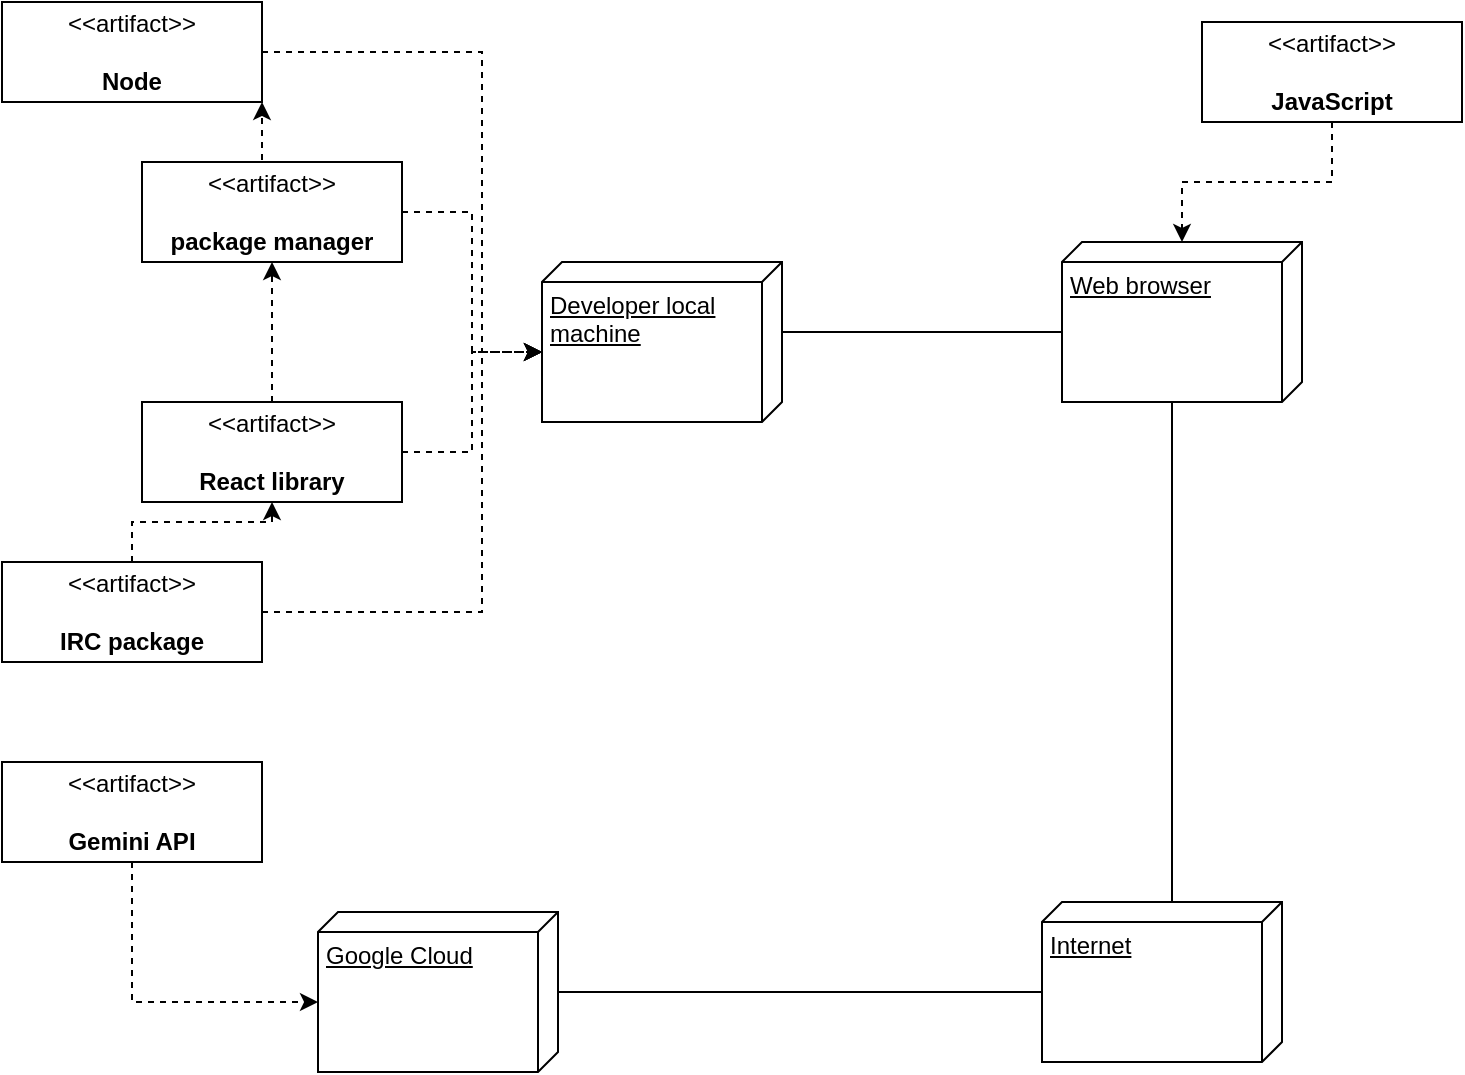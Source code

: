 <mxfile version="26.1.1">
  <diagram name="Page-1" id="TaaWKufmCiINxwB22ElQ">
    <mxGraphModel dx="934" dy="525" grid="1" gridSize="10" guides="1" tooltips="1" connect="1" arrows="1" fold="1" page="1" pageScale="1" pageWidth="827" pageHeight="1169" math="0" shadow="0">
      <root>
        <mxCell id="0" />
        <mxCell id="1" parent="0" />
        <mxCell id="v7qtOB8DZMsNz9gtIh2f-1" value="Developer local machine" style="verticalAlign=top;align=left;spacingTop=8;spacingLeft=2;spacingRight=12;shape=cube;size=10;direction=south;fontStyle=4;html=1;whiteSpace=wrap;" vertex="1" parent="1">
          <mxGeometry x="350" y="240" width="120" height="80" as="geometry" />
        </mxCell>
        <mxCell id="v7qtOB8DZMsNz9gtIh2f-2" value="&amp;lt;&amp;lt;artifact&amp;gt;&amp;gt;&lt;br&gt;&lt;br&gt;&lt;b&gt;Node&lt;/b&gt;" style="html=1;align=center;verticalAlign=middle;dashed=0;whiteSpace=wrap;" vertex="1" parent="1">
          <mxGeometry x="80" y="110" width="130" height="50" as="geometry" />
        </mxCell>
        <mxCell id="v7qtOB8DZMsNz9gtIh2f-15" style="edgeStyle=orthogonalEdgeStyle;rounded=0;orthogonalLoop=1;jettySize=auto;html=1;exitX=0.5;exitY=0;exitDx=0;exitDy=0;entryX=1;entryY=1;entryDx=0;entryDy=0;dashed=1;" edge="1" parent="1" source="v7qtOB8DZMsNz9gtIh2f-4" target="v7qtOB8DZMsNz9gtIh2f-2">
          <mxGeometry relative="1" as="geometry" />
        </mxCell>
        <mxCell id="v7qtOB8DZMsNz9gtIh2f-4" value="&amp;lt;&amp;lt;artifact&amp;gt;&amp;gt;&lt;br&gt;&lt;span style=&quot;color: rgba(0, 0, 0, 0); font-family: monospace; font-size: 0px; text-align: start; text-wrap-mode: nowrap;&quot;&gt;%3CmxGraphModel%3E%3Croot%3E%3CmxCell%20id%3D%220%22%2F%3E%3CmxCell%20id%3D%221%22%20parent%3D%220%22%2F%3E%3CmxCell%20id%3D%222%22%20value%3D%22%26amp%3Blt%3B%26amp%3Blt%3Bartifact%26amp%3Bgt%3B%26amp%3Bgt%3B%26lt%3Bbr%26gt%3B%26lt%3Bbr%26gt%3B%26lt%3Bb%26gt%3BNode%26lt%3B%2Fb%26gt%3B%22%20style%3D%22html%3D1%3Balign%3Dcenter%3BverticalAlign%3Dmiddle%3Bdashed%3D0%3BwhiteSpace%3Dwrap%3B%22%20vertex%3D%221%22%20parent%3D%221%22%3E%3CmxGeometry%20x%3D%22270%22%20y%3D%22120%22%20width%3D%22130%22%20height%3D%2250%22%20as%3D%22geometry%22%2F%3E%3C%2FmxCell%3E%3C%2Froot%3E%3C%2FmxGraphModel%3E&lt;/span&gt;&lt;br&gt;&lt;b&gt;package manager&lt;/b&gt;" style="html=1;align=center;verticalAlign=middle;dashed=0;whiteSpace=wrap;" vertex="1" parent="1">
          <mxGeometry x="150" y="190" width="130" height="50" as="geometry" />
        </mxCell>
        <mxCell id="v7qtOB8DZMsNz9gtIh2f-13" style="edgeStyle=orthogonalEdgeStyle;rounded=0;orthogonalLoop=1;jettySize=auto;html=1;exitX=0.5;exitY=0;exitDx=0;exitDy=0;entryX=0.5;entryY=1;entryDx=0;entryDy=0;dashed=1;" edge="1" parent="1" source="v7qtOB8DZMsNz9gtIh2f-5" target="v7qtOB8DZMsNz9gtIh2f-6">
          <mxGeometry relative="1" as="geometry" />
        </mxCell>
        <mxCell id="v7qtOB8DZMsNz9gtIh2f-5" value="&amp;lt;&amp;lt;artifact&amp;gt;&amp;gt;&lt;br&gt;&lt;span style=&quot;color: rgba(0, 0, 0, 0); font-family: monospace; font-size: 0px; text-align: start; text-wrap-mode: nowrap;&quot;&gt;%3CmxGraphModel%3E%3Croot%3E%3CmxCell%20id%3D%220%22%2F%3E%3CmxCell%20id%3D%221%22%20parent%3D%220%22%2F%3E%3CmxCell%20id%3D%222%22%20value%3D%22%26amp%3Blt%3B%26amp%3Blt%3Bartifact%26amp%3Bgt%3B%26amp%3Bgt%3B%26lt%3Bbr%26gt%3B%26lt%3Bbr%26gt%3B%26lt%3Bb%26gt%3BNode%26lt%3B%2Fb%26gt%3B%22%20style%3D%22html%3D1%3Balign%3Dcenter%3BverticalAlign%3Dmiddle%3Bdashed%3D0%3BwhiteSpace%3Dwrap%3B%22%20vertex%3D%221%22%20parent%3D%221%22%3E%3CmxGeometry%20x%3D%22270%22%20y%3D%22120%22%20width%3D%22130%22%20height%3D%2250%22%20as%3D%22geometry%22%2F%3E%3C%2FmxCell%3E%3C%2Froot%3E%3C%2FmxGraphModel%3E&lt;/span&gt;&lt;br&gt;&lt;b&gt;IRC package&lt;/b&gt;" style="html=1;align=center;verticalAlign=middle;dashed=0;whiteSpace=wrap;" vertex="1" parent="1">
          <mxGeometry x="80" y="390" width="130" height="50" as="geometry" />
        </mxCell>
        <mxCell id="v7qtOB8DZMsNz9gtIh2f-14" style="edgeStyle=orthogonalEdgeStyle;rounded=0;orthogonalLoop=1;jettySize=auto;html=1;exitX=0.5;exitY=0;exitDx=0;exitDy=0;entryX=0.5;entryY=1;entryDx=0;entryDy=0;dashed=1;" edge="1" parent="1" source="v7qtOB8DZMsNz9gtIh2f-6" target="v7qtOB8DZMsNz9gtIh2f-4">
          <mxGeometry relative="1" as="geometry" />
        </mxCell>
        <mxCell id="v7qtOB8DZMsNz9gtIh2f-6" value="&amp;lt;&amp;lt;artifact&amp;gt;&amp;gt;&lt;br&gt;&lt;span style=&quot;color: rgba(0, 0, 0, 0); font-family: monospace; font-size: 0px; text-align: start; text-wrap-mode: nowrap;&quot;&gt;%3CmxGraphModel%3E%3Croot%3E%3CmxCell%20id%3D%220%22%2F%3E%3CmxCell%20id%3D%221%22%20parent%3D%220%22%2F%3E%3CmxCell%20id%3D%222%22%20value%3D%22%26amp%3Blt%3B%26amp%3Blt%3Bartifact%26amp%3Bgt%3B%26amp%3Bgt%3B%26lt%3Bbr%26gt%3B%26lt%3Bbr%26gt%3B%26lt%3Bb%26gt%3BNode%26lt%3B%2Fb%26gt%3B%22%20style%3D%22html%3D1%3Balign%3Dcenter%3BverticalAlign%3Dmiddle%3Bdashed%3D0%3BwhiteSpace%3Dwrap%3B%22%20vertex%3D%221%22%20parent%3D%221%22%3E%3CmxGeometry%20x%3D%22270%22%20y%3D%22120%22%20width%3D%22130%22%20height%3D%2250%22%20as%3D%22geometry%22%2F%3E%3C%2FmxCell%3E%3C%2Froot%3E%3C%2FmxGraphModel%3E&lt;/span&gt;&lt;br&gt;&lt;b&gt;React library&lt;/b&gt;" style="html=1;align=center;verticalAlign=middle;dashed=0;whiteSpace=wrap;" vertex="1" parent="1">
          <mxGeometry x="150" y="310" width="130" height="50" as="geometry" />
        </mxCell>
        <mxCell id="v7qtOB8DZMsNz9gtIh2f-7" style="edgeStyle=orthogonalEdgeStyle;rounded=0;orthogonalLoop=1;jettySize=auto;html=1;exitX=0.5;exitY=1;exitDx=0;exitDy=0;" edge="1" parent="1" source="v7qtOB8DZMsNz9gtIh2f-5" target="v7qtOB8DZMsNz9gtIh2f-5">
          <mxGeometry relative="1" as="geometry" />
        </mxCell>
        <mxCell id="v7qtOB8DZMsNz9gtIh2f-17" style="edgeStyle=orthogonalEdgeStyle;rounded=0;orthogonalLoop=1;jettySize=auto;html=1;exitX=1;exitY=0.5;exitDx=0;exitDy=0;entryX=0;entryY=0;entryDx=45;entryDy=120;entryPerimeter=0;dashed=1;" edge="1" parent="1" source="v7qtOB8DZMsNz9gtIh2f-4" target="v7qtOB8DZMsNz9gtIh2f-1">
          <mxGeometry relative="1" as="geometry" />
        </mxCell>
        <mxCell id="v7qtOB8DZMsNz9gtIh2f-18" style="edgeStyle=orthogonalEdgeStyle;rounded=0;orthogonalLoop=1;jettySize=auto;html=1;exitX=1;exitY=0.5;exitDx=0;exitDy=0;entryX=0;entryY=0;entryDx=45;entryDy=120;entryPerimeter=0;dashed=1;" edge="1" parent="1" source="v7qtOB8DZMsNz9gtIh2f-6" target="v7qtOB8DZMsNz9gtIh2f-1">
          <mxGeometry relative="1" as="geometry" />
        </mxCell>
        <mxCell id="v7qtOB8DZMsNz9gtIh2f-19" style="edgeStyle=orthogonalEdgeStyle;rounded=0;orthogonalLoop=1;jettySize=auto;html=1;exitX=1;exitY=0.5;exitDx=0;exitDy=0;entryX=0;entryY=0;entryDx=45;entryDy=120;entryPerimeter=0;dashed=1;" edge="1" parent="1" source="v7qtOB8DZMsNz9gtIh2f-2" target="v7qtOB8DZMsNz9gtIh2f-1">
          <mxGeometry relative="1" as="geometry">
            <Array as="points">
              <mxPoint x="320" y="135" />
              <mxPoint x="320" y="285" />
            </Array>
          </mxGeometry>
        </mxCell>
        <mxCell id="v7qtOB8DZMsNz9gtIh2f-21" style="edgeStyle=orthogonalEdgeStyle;rounded=0;orthogonalLoop=1;jettySize=auto;html=1;exitX=1;exitY=0.5;exitDx=0;exitDy=0;entryX=0;entryY=0;entryDx=45;entryDy=120;entryPerimeter=0;dashed=1;" edge="1" parent="1" source="v7qtOB8DZMsNz9gtIh2f-5" target="v7qtOB8DZMsNz9gtIh2f-1">
          <mxGeometry relative="1" as="geometry">
            <Array as="points">
              <mxPoint x="320" y="415" />
              <mxPoint x="320" y="285" />
            </Array>
          </mxGeometry>
        </mxCell>
        <mxCell id="v7qtOB8DZMsNz9gtIh2f-22" value="Web browser" style="verticalAlign=top;align=left;spacingTop=8;spacingLeft=2;spacingRight=12;shape=cube;size=10;direction=south;fontStyle=4;html=1;whiteSpace=wrap;" vertex="1" parent="1">
          <mxGeometry x="610" y="230" width="120" height="80" as="geometry" />
        </mxCell>
        <mxCell id="v7qtOB8DZMsNz9gtIh2f-23" value="Google Cloud" style="verticalAlign=top;align=left;spacingTop=8;spacingLeft=2;spacingRight=12;shape=cube;size=10;direction=south;fontStyle=4;html=1;whiteSpace=wrap;" vertex="1" parent="1">
          <mxGeometry x="238" y="565" width="120" height="80" as="geometry" />
        </mxCell>
        <mxCell id="v7qtOB8DZMsNz9gtIh2f-24" value="&amp;lt;&amp;lt;artifact&amp;gt;&amp;gt;&lt;br&gt;&lt;span style=&quot;color: rgba(0, 0, 0, 0); font-family: monospace; font-size: 0px; text-align: start; text-wrap-mode: nowrap;&quot;&gt;%3CmxGraphModel%3E%3Croot%3E%3CmxCell%20id%3D%220%22%2F%3E%3CmxCell%20id%3D%221%22%20parent%3D%220%22%2F%3E%3CmxCell%20id%3D%222%22%20value%3D%22%26amp%3Blt%3B%26amp%3Blt%3Bartifact%26amp%3Bgt%3B%26amp%3Bgt%3B%26lt%3Bbr%26gt%3B%26lt%3Bbr%26gt%3B%26lt%3Bb%26gt%3BNode%26lt%3B%2Fb%26gt%3B%22%20style%3D%22html%3D1%3Balign%3Dcenter%3BverticalAlign%3Dmiddle%3Bdashed%3D0%3BwhiteSpace%3Dwrap%3B%22%20vertex%3D%221%22%20parent%3D%221%22%3E%3CmxGeometry%20x%3D%22270%22%20y%3D%22120%22%20width%3D%22130%22%20height%3D%2250%22%20as%3D%22geometry%22%2F%3E%3C%2FmxCell%3E%3C%2Froot%3E%3C%2FmxGraphModel%3E&lt;/span&gt;&lt;br&gt;&lt;b&gt;Gemini API&lt;/b&gt;" style="html=1;align=center;verticalAlign=middle;dashed=0;whiteSpace=wrap;" vertex="1" parent="1">
          <mxGeometry x="80" y="490" width="130" height="50" as="geometry" />
        </mxCell>
        <mxCell id="v7qtOB8DZMsNz9gtIh2f-25" style="edgeStyle=orthogonalEdgeStyle;rounded=0;orthogonalLoop=1;jettySize=auto;html=1;exitX=0.5;exitY=1;exitDx=0;exitDy=0;entryX=0;entryY=0;entryDx=45;entryDy=120;entryPerimeter=0;dashed=1;" edge="1" parent="1" source="v7qtOB8DZMsNz9gtIh2f-24" target="v7qtOB8DZMsNz9gtIh2f-23">
          <mxGeometry relative="1" as="geometry" />
        </mxCell>
        <mxCell id="v7qtOB8DZMsNz9gtIh2f-31" style="edgeStyle=orthogonalEdgeStyle;rounded=0;orthogonalLoop=1;jettySize=auto;html=1;exitX=0;exitY=0;exitDx=45;exitDy=120;exitPerimeter=0;endArrow=none;startFill=0;" edge="1" parent="1" source="v7qtOB8DZMsNz9gtIh2f-26" target="v7qtOB8DZMsNz9gtIh2f-23">
          <mxGeometry relative="1" as="geometry" />
        </mxCell>
        <mxCell id="v7qtOB8DZMsNz9gtIh2f-26" value="Internet" style="verticalAlign=top;align=left;spacingTop=8;spacingLeft=2;spacingRight=12;shape=cube;size=10;direction=south;fontStyle=4;html=1;whiteSpace=wrap;" vertex="1" parent="1">
          <mxGeometry x="600" y="560" width="120" height="80" as="geometry" />
        </mxCell>
        <mxCell id="v7qtOB8DZMsNz9gtIh2f-28" style="edgeStyle=orthogonalEdgeStyle;rounded=0;orthogonalLoop=1;jettySize=auto;html=1;exitX=0.5;exitY=1;exitDx=0;exitDy=0;dashed=1;" edge="1" parent="1" source="v7qtOB8DZMsNz9gtIh2f-27" target="v7qtOB8DZMsNz9gtIh2f-22">
          <mxGeometry relative="1" as="geometry" />
        </mxCell>
        <mxCell id="v7qtOB8DZMsNz9gtIh2f-27" value="&amp;lt;&amp;lt;artifact&amp;gt;&amp;gt;&lt;br&gt;&lt;span style=&quot;color: rgba(0, 0, 0, 0); font-family: monospace; font-size: 0px; text-align: start; text-wrap-mode: nowrap;&quot;&gt;%3CmxGraphModel%3E%3Croot%3E%3CmxCell%20id%3D%220%22%2F%3E%3CmxCell%20id%3D%221%22%20parent%3D%220%22%2F%3E%3CmxCell%20id%3D%222%22%20value%3D%22%26amp%3Blt%3B%26amp%3Blt%3Bartifact%26amp%3Bgt%3B%26amp%3Bgt%3B%26lt%3Bbr%26gt%3B%26lt%3Bbr%26gt%3B%26lt%3Bb%26gt%3BNode%26lt%3B%2Fb%26gt%3B%22%20style%3D%22html%3D1%3Balign%3Dcenter%3BverticalAlign%3Dmiddle%3Bdashed%3D0%3BwhiteSpace%3Dwrap%3B%22%20vertex%3D%221%22%20parent%3D%221%22%3E%3CmxGeometry%20x%3D%22270%22%20y%3D%22120%22%20width%3D%22130%22%20height%3D%2250%22%20as%3D%22geometry%22%2F%3E%3C%2FmxCell%3E%3C%2Froot%3E%3C%2FmxGraphModel%3E&lt;/span&gt;&lt;br&gt;&lt;b&gt;JavaScript&lt;/b&gt;" style="html=1;align=center;verticalAlign=middle;dashed=0;whiteSpace=wrap;" vertex="1" parent="1">
          <mxGeometry x="680" y="120" width="130" height="50" as="geometry" />
        </mxCell>
        <mxCell id="v7qtOB8DZMsNz9gtIh2f-29" style="edgeStyle=orthogonalEdgeStyle;rounded=0;orthogonalLoop=1;jettySize=auto;html=1;exitX=0;exitY=0;exitDx=35;exitDy=0;exitPerimeter=0;entryX=0;entryY=0;entryDx=45;entryDy=120;entryPerimeter=0;endArrow=none;startFill=0;" edge="1" parent="1" source="v7qtOB8DZMsNz9gtIh2f-1" target="v7qtOB8DZMsNz9gtIh2f-22">
          <mxGeometry relative="1" as="geometry" />
        </mxCell>
        <mxCell id="v7qtOB8DZMsNz9gtIh2f-30" style="edgeStyle=orthogonalEdgeStyle;rounded=0;orthogonalLoop=1;jettySize=auto;html=1;exitX=0;exitY=0;exitDx=80;exitDy=65;exitPerimeter=0;entryX=0;entryY=0;entryDx=0;entryDy=55;entryPerimeter=0;endArrow=none;startFill=0;" edge="1" parent="1" source="v7qtOB8DZMsNz9gtIh2f-22" target="v7qtOB8DZMsNz9gtIh2f-26">
          <mxGeometry relative="1" as="geometry" />
        </mxCell>
      </root>
    </mxGraphModel>
  </diagram>
</mxfile>
